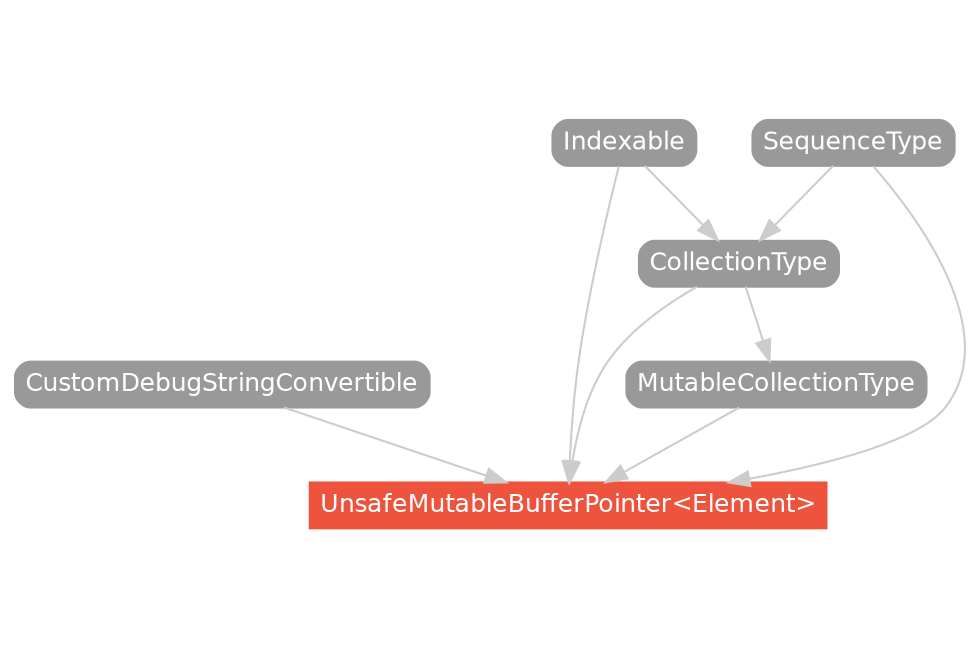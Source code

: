 strict digraph "UnsafeMutableBufferPointer<Element> - Type Hierarchy - SwiftDoc.org" {
    pad="0.1,0.8"
    node [shape=box, style="filled,rounded", color="#999999", fillcolor="#999999", fontcolor=white, fontname=Helvetica, fontnames="Helvetica,sansserif", fontsize=12, margin="0.07,0.05", height="0.3"]
    edge [color="#cccccc"]
    "CollectionType" [URL="/protocol/CollectionType/"]
    "CustomDebugStringConvertible" [URL="/protocol/CustomDebugStringConvertible/"]
    "Indexable" [URL="/protocol/Indexable/"]
    "MutableCollectionType" [URL="/protocol/MutableCollectionType/"]
    "SequenceType" [URL="/protocol/SequenceType/"]
    "UnsafeMutableBufferPointer<Element>" [URL="/type/UnsafeMutableBufferPointer/", style="filled", fillcolor="#ee543d", color="#ee543d"]    "MutableCollectionType" -> "UnsafeMutableBufferPointer<Element>"
    "CollectionType" -> "UnsafeMutableBufferPointer<Element>"
    "Indexable" -> "UnsafeMutableBufferPointer<Element>"
    "SequenceType" -> "UnsafeMutableBufferPointer<Element>"
    "CustomDebugStringConvertible" -> "UnsafeMutableBufferPointer<Element>"
    "CollectionType" -> "MutableCollectionType"
    "Indexable" -> "CollectionType"
    "SequenceType" -> "CollectionType"
    "Indexable" -> "CollectionType"
    "SequenceType" -> "CollectionType"
    subgraph Types {
        rank = max; "UnsafeMutableBufferPointer<Element>";
    }
}